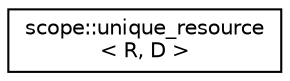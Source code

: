 digraph "Graphical Class Hierarchy"
{
  edge [fontname="Helvetica",fontsize="10",labelfontname="Helvetica",labelfontsize="10"];
  node [fontname="Helvetica",fontsize="10",shape=record];
  rankdir="LR";
  Node1 [label="scope::unique_resource\l\< R, D \>",height=0.2,width=0.4,color="black", fillcolor="white", style="filled",URL="$de/d74/classscope_1_1unique__resource.html",tooltip="A resource with unique-ownership semantics. "];
}
